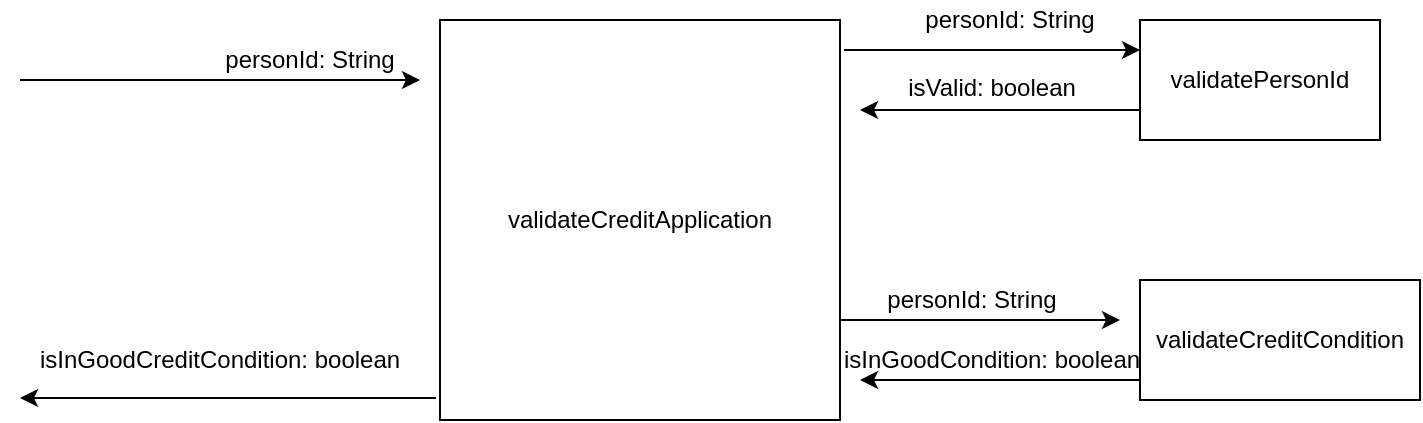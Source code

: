<mxfile version="13.7.9" type="github">
  <diagram id="ZG5gsXYWkj3MEP-63Xw8" name="Page-1">
    <mxGraphModel dx="1133" dy="668" grid="1" gridSize="10" guides="1" tooltips="1" connect="1" arrows="1" fold="1" page="1" pageScale="1" pageWidth="850" pageHeight="1100" math="0" shadow="0">
      <root>
        <mxCell id="0" />
        <mxCell id="1" parent="0" />
        <mxCell id="A7Huv78VL8ZAjtaextOf-13" style="edgeStyle=orthogonalEdgeStyle;rounded=0;orthogonalLoop=1;jettySize=auto;html=1;exitX=1;exitY=0.75;exitDx=0;exitDy=0;" edge="1" parent="1" source="A7Huv78VL8ZAjtaextOf-1">
          <mxGeometry relative="1" as="geometry">
            <mxPoint x="590" y="240" as="targetPoint" />
          </mxGeometry>
        </mxCell>
        <mxCell id="A7Huv78VL8ZAjtaextOf-1" value="validateCreditApplication" style="rounded=0;whiteSpace=wrap;html=1;" vertex="1" parent="1">
          <mxGeometry x="250" y="90" width="200" height="200" as="geometry" />
        </mxCell>
        <mxCell id="A7Huv78VL8ZAjtaextOf-3" value="personId: String" style="text;html=1;strokeColor=none;fillColor=none;align=center;verticalAlign=middle;whiteSpace=wrap;rounded=0;" vertex="1" parent="1">
          <mxGeometry x="130" y="100" width="110" height="20" as="geometry" />
        </mxCell>
        <mxCell id="A7Huv78VL8ZAjtaextOf-5" value="isInGoodCreditCondition: boolean" style="text;html=1;strokeColor=none;fillColor=none;align=center;verticalAlign=middle;whiteSpace=wrap;rounded=0;" vertex="1" parent="1">
          <mxGeometry x="30" y="250" width="220" height="20" as="geometry" />
        </mxCell>
        <mxCell id="A7Huv78VL8ZAjtaextOf-7" value="validatePersonId" style="rounded=0;whiteSpace=wrap;html=1;" vertex="1" parent="1">
          <mxGeometry x="600" y="90" width="120" height="60" as="geometry" />
        </mxCell>
        <mxCell id="A7Huv78VL8ZAjtaextOf-8" value="personId: String" style="text;html=1;strokeColor=none;fillColor=none;align=center;verticalAlign=middle;whiteSpace=wrap;rounded=0;" vertex="1" parent="1">
          <mxGeometry x="480" y="80" width="110" height="20" as="geometry" />
        </mxCell>
        <mxCell id="A7Huv78VL8ZAjtaextOf-9" value="" style="endArrow=classic;html=1;entryX=0;entryY=0.25;entryDx=0;entryDy=0;exitX=1.01;exitY=0.075;exitDx=0;exitDy=0;exitPerimeter=0;" edge="1" parent="1" source="A7Huv78VL8ZAjtaextOf-1" target="A7Huv78VL8ZAjtaextOf-7">
          <mxGeometry width="50" height="50" relative="1" as="geometry">
            <mxPoint x="400" y="440" as="sourcePoint" />
            <mxPoint x="450" y="390" as="targetPoint" />
          </mxGeometry>
        </mxCell>
        <mxCell id="A7Huv78VL8ZAjtaextOf-10" value="" style="endArrow=classic;html=1;exitX=0;exitY=0.75;exitDx=0;exitDy=0;" edge="1" parent="1" source="A7Huv78VL8ZAjtaextOf-7">
          <mxGeometry width="50" height="50" relative="1" as="geometry">
            <mxPoint x="400" y="440" as="sourcePoint" />
            <mxPoint x="460" y="135" as="targetPoint" />
          </mxGeometry>
        </mxCell>
        <mxCell id="A7Huv78VL8ZAjtaextOf-11" value="isValid: boolean" style="text;html=1;strokeColor=none;fillColor=none;align=center;verticalAlign=middle;whiteSpace=wrap;rounded=0;" vertex="1" parent="1">
          <mxGeometry x="481" y="114" width="90" height="20" as="geometry" />
        </mxCell>
        <mxCell id="A7Huv78VL8ZAjtaextOf-12" value="validateCreditCondition" style="rounded=0;whiteSpace=wrap;html=1;" vertex="1" parent="1">
          <mxGeometry x="600" y="220" width="140" height="60" as="geometry" />
        </mxCell>
        <mxCell id="A7Huv78VL8ZAjtaextOf-15" value="personId: String" style="text;html=1;strokeColor=none;fillColor=none;align=center;verticalAlign=middle;whiteSpace=wrap;rounded=0;" vertex="1" parent="1">
          <mxGeometry x="461" y="220" width="110" height="20" as="geometry" />
        </mxCell>
        <mxCell id="A7Huv78VL8ZAjtaextOf-16" value="isInGoodCondition: boolean" style="text;html=1;strokeColor=none;fillColor=none;align=center;verticalAlign=middle;whiteSpace=wrap;rounded=0;" vertex="1" parent="1">
          <mxGeometry x="441" y="250" width="170" height="20" as="geometry" />
        </mxCell>
        <mxCell id="A7Huv78VL8ZAjtaextOf-17" value="" style="endArrow=classic;html=1;exitX=0;exitY=0.75;exitDx=0;exitDy=0;" edge="1" parent="1">
          <mxGeometry width="50" height="50" relative="1" as="geometry">
            <mxPoint x="600" y="270" as="sourcePoint" />
            <mxPoint x="460" y="270" as="targetPoint" />
          </mxGeometry>
        </mxCell>
        <mxCell id="A7Huv78VL8ZAjtaextOf-18" value="" style="endArrow=classic;html=1;exitX=-0.01;exitY=0.945;exitDx=0;exitDy=0;exitPerimeter=0;" edge="1" parent="1" source="A7Huv78VL8ZAjtaextOf-1">
          <mxGeometry width="50" height="50" relative="1" as="geometry">
            <mxPoint x="400" y="440" as="sourcePoint" />
            <mxPoint x="40" y="279" as="targetPoint" />
          </mxGeometry>
        </mxCell>
        <mxCell id="A7Huv78VL8ZAjtaextOf-19" value="" style="endArrow=classic;html=1;entryX=1;entryY=1;entryDx=0;entryDy=0;" edge="1" parent="1" target="A7Huv78VL8ZAjtaextOf-3">
          <mxGeometry width="50" height="50" relative="1" as="geometry">
            <mxPoint x="40" y="120" as="sourcePoint" />
            <mxPoint x="450" y="390" as="targetPoint" />
          </mxGeometry>
        </mxCell>
      </root>
    </mxGraphModel>
  </diagram>
</mxfile>
